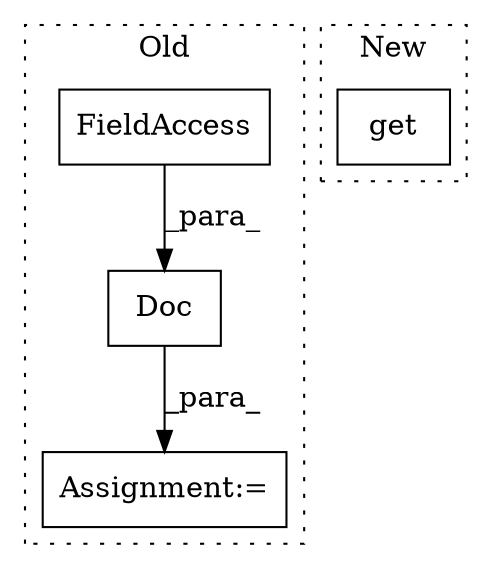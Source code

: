 digraph G {
subgraph cluster0 {
1 [label="Doc" a="32" s="3028,3047" l="4,1" shape="box"];
3 [label="FieldAccess" a="22" s="3032" l="9" shape="box"];
4 [label="Assignment:=" a="7" s="3064" l="1" shape="box"];
label = "Old";
style="dotted";
}
subgraph cluster1 {
2 [label="get" a="32" s="2355,2377" l="4,1" shape="box"];
label = "New";
style="dotted";
}
1 -> 4 [label="_para_"];
3 -> 1 [label="_para_"];
}